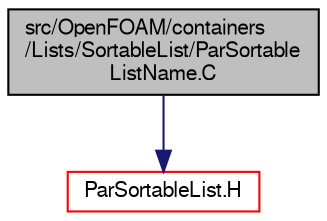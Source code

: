 digraph "src/OpenFOAM/containers/Lists/SortableList/ParSortableListName.C"
{
  bgcolor="transparent";
  edge [fontname="FreeSans",fontsize="10",labelfontname="FreeSans",labelfontsize="10"];
  node [fontname="FreeSans",fontsize="10",shape=record];
  Node0 [label="src/OpenFOAM/containers\l/Lists/SortableList/ParSortable\lListName.C",height=0.2,width=0.4,color="black", fillcolor="grey75", style="filled", fontcolor="black"];
  Node0 -> Node1 [color="midnightblue",fontsize="10",style="solid",fontname="FreeSans"];
  Node1 [label="ParSortableList.H",height=0.2,width=0.4,color="red",URL="$a08729.html"];
}
